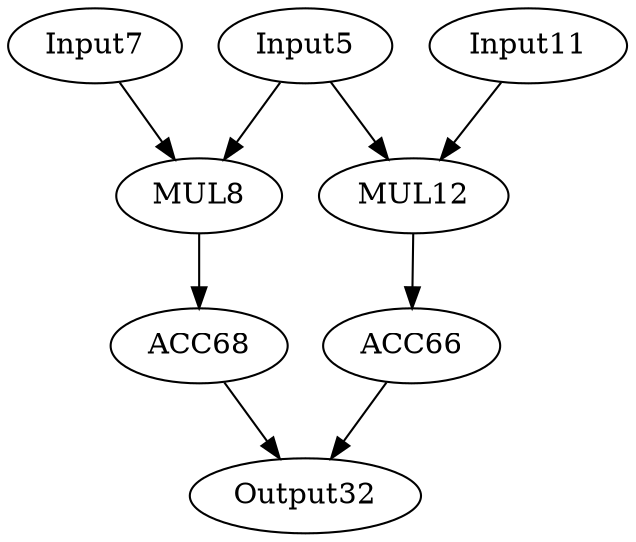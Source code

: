 Digraph G {
Input5[opcode=input, ref_name="A0", size=5202, offset="0, 0", pattern="2, 11, 82, 11, -1032, 11, -712, 11"];
Input7[opcode=input, ref_name="W00", size=242, offset="0, 0", pattern="2, 11, 2, 11, -240, 11, -240, 11"];
MUL8[opcode=mul];
Input11[opcode=input, ref_name="W10", size=242, offset="0, 0", pattern="2, 11, 2, 11, -240, 11, -240, 11"];
MUL12[opcode=mul];
Output32[opcode=sstore, ref_name="B0", size=484, offset="0, 0", pattern="242, 2, -240, 121", serial="2, 121, 2, 1"];
ACC66[opcode=acc, acc_params="0, 121, 1, 121", acc_first=1];
ACC68[opcode=acc, acc_params="0, 121, 1, 121", acc_first=1];
Input5->MUL12[operand=1];
Input5->MUL8[operand=1];
Input7->MUL8[operand=0];
Input11->MUL12[operand=0];
MUL12->ACC66[operand=0];
ACC66->Output32[operand=1];
MUL8->ACC68[operand=0];
ACC68->Output32[operand=0];
}
